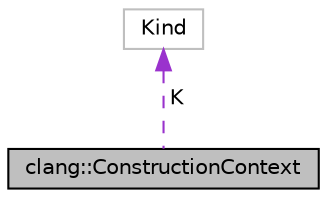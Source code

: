 digraph "clang::ConstructionContext"
{
 // LATEX_PDF_SIZE
  bgcolor="transparent";
  edge [fontname="Helvetica",fontsize="10",labelfontname="Helvetica",labelfontsize="10"];
  node [fontname="Helvetica",fontsize="10",shape=record];
  Node1 [label="clang::ConstructionContext",height=0.2,width=0.4,color="black", fillcolor="grey75", style="filled", fontcolor="black",tooltip="ConstructionContext's subclasses describe different ways of constructing an object in C++."];
  Node2 -> Node1 [dir="back",color="darkorchid3",fontsize="10",style="dashed",label=" K" ,fontname="Helvetica"];
  Node2 [label="Kind",height=0.2,width=0.4,color="grey75",tooltip=" "];
}

